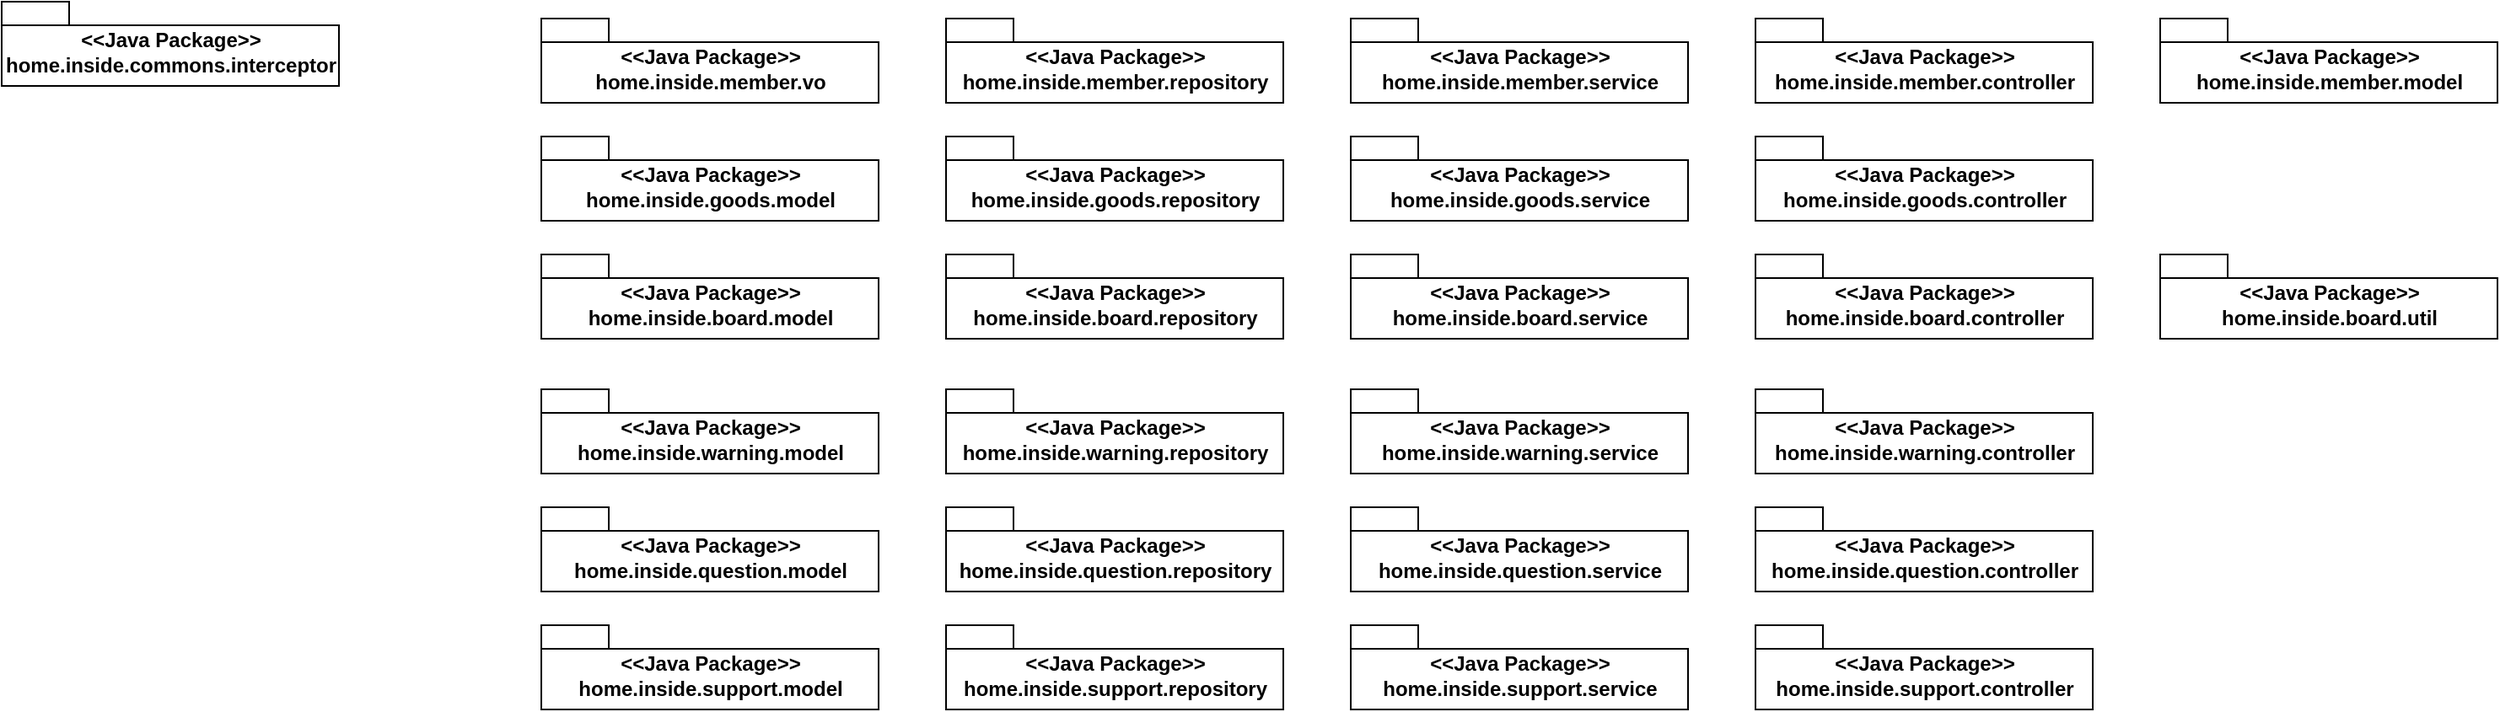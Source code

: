 <mxfile version="15.5.4" type="device"><diagram id="V0X7oxbQTwKgYRZx1wCN" name="Page-1"><mxGraphModel dx="1117" dy="541" grid="1" gridSize="10" guides="1" tooltips="1" connect="1" arrows="1" fold="1" page="1" pageScale="1" pageWidth="827" pageHeight="1169" math="0" shadow="0"><root><mxCell id="0"/><mxCell id="1" parent="0"/><mxCell id="pq9Ere3FRmQSjCW5FywK-1" value="&amp;lt;&amp;lt;Java Package&amp;gt;&amp;gt;&lt;br&gt;home.inside.member.vo" style="shape=folder;fontStyle=1;spacingTop=10;tabWidth=40;tabHeight=14;tabPosition=left;html=1;" vertex="1" parent="1"><mxGeometry x="340" y="40" width="200" height="50" as="geometry"/></mxCell><mxCell id="pq9Ere3FRmQSjCW5FywK-2" value="&amp;lt;&amp;lt;Java Package&amp;gt;&amp;gt;&lt;br&gt;home.inside.member.repository" style="shape=folder;fontStyle=1;spacingTop=10;tabWidth=40;tabHeight=14;tabPosition=left;html=1;" vertex="1" parent="1"><mxGeometry x="580" y="40" width="200" height="50" as="geometry"/></mxCell><mxCell id="pq9Ere3FRmQSjCW5FywK-3" value="&amp;lt;&amp;lt;Java Package&amp;gt;&amp;gt;&lt;br&gt;home.inside.member.service" style="shape=folder;fontStyle=1;spacingTop=10;tabWidth=40;tabHeight=14;tabPosition=left;html=1;" vertex="1" parent="1"><mxGeometry x="820" y="40" width="200" height="50" as="geometry"/></mxCell><mxCell id="pq9Ere3FRmQSjCW5FywK-4" value="&amp;lt;&amp;lt;Java Package&amp;gt;&amp;gt;&lt;br&gt;home.inside.member.controller" style="shape=folder;fontStyle=1;spacingTop=10;tabWidth=40;tabHeight=14;tabPosition=left;html=1;" vertex="1" parent="1"><mxGeometry x="1060" y="40" width="200" height="50" as="geometry"/></mxCell><mxCell id="pq9Ere3FRmQSjCW5FywK-5" value="&amp;lt;&amp;lt;Java Package&amp;gt;&amp;gt;&lt;br&gt;home.inside.goods.model" style="shape=folder;fontStyle=1;spacingTop=10;tabWidth=40;tabHeight=14;tabPosition=left;html=1;" vertex="1" parent="1"><mxGeometry x="340" y="110" width="200" height="50" as="geometry"/></mxCell><mxCell id="pq9Ere3FRmQSjCW5FywK-6" value="&amp;lt;&amp;lt;Java Package&amp;gt;&amp;gt;&lt;br&gt;home.inside.goods.repository" style="shape=folder;fontStyle=1;spacingTop=10;tabWidth=40;tabHeight=14;tabPosition=left;html=1;" vertex="1" parent="1"><mxGeometry x="580" y="110" width="200" height="50" as="geometry"/></mxCell><mxCell id="pq9Ere3FRmQSjCW5FywK-7" value="&amp;lt;&amp;lt;Java Package&amp;gt;&amp;gt;&lt;br&gt;home.inside.goods.service" style="shape=folder;fontStyle=1;spacingTop=10;tabWidth=40;tabHeight=14;tabPosition=left;html=1;" vertex="1" parent="1"><mxGeometry x="820" y="110" width="200" height="50" as="geometry"/></mxCell><mxCell id="pq9Ere3FRmQSjCW5FywK-8" value="&amp;lt;&amp;lt;Java Package&amp;gt;&amp;gt;&lt;br&gt;home.inside.goods.controller" style="shape=folder;fontStyle=1;spacingTop=10;tabWidth=40;tabHeight=14;tabPosition=left;html=1;" vertex="1" parent="1"><mxGeometry x="1060" y="110" width="200" height="50" as="geometry"/></mxCell><mxCell id="pq9Ere3FRmQSjCW5FywK-9" value="&amp;lt;&amp;lt;Java Package&amp;gt;&amp;gt;&lt;br&gt;home.inside.board.model" style="shape=folder;fontStyle=1;spacingTop=10;tabWidth=40;tabHeight=14;tabPosition=left;html=1;" vertex="1" parent="1"><mxGeometry x="340" y="180" width="200" height="50" as="geometry"/></mxCell><mxCell id="pq9Ere3FRmQSjCW5FywK-10" value="&amp;lt;&amp;lt;Java Package&amp;gt;&amp;gt;&lt;br&gt;home.inside.board.repository" style="shape=folder;fontStyle=1;spacingTop=10;tabWidth=40;tabHeight=14;tabPosition=left;html=1;" vertex="1" parent="1"><mxGeometry x="580" y="180" width="200" height="50" as="geometry"/></mxCell><mxCell id="pq9Ere3FRmQSjCW5FywK-11" value="&amp;lt;&amp;lt;Java Package&amp;gt;&amp;gt;&lt;br&gt;home.inside.board.service" style="shape=folder;fontStyle=1;spacingTop=10;tabWidth=40;tabHeight=14;tabPosition=left;html=1;" vertex="1" parent="1"><mxGeometry x="820" y="180" width="200" height="50" as="geometry"/></mxCell><mxCell id="pq9Ere3FRmQSjCW5FywK-12" value="&amp;lt;&amp;lt;Java Package&amp;gt;&amp;gt;&lt;br&gt;home.inside.board.controller" style="shape=folder;fontStyle=1;spacingTop=10;tabWidth=40;tabHeight=14;tabPosition=left;html=1;" vertex="1" parent="1"><mxGeometry x="1060" y="180" width="200" height="50" as="geometry"/></mxCell><mxCell id="pq9Ere3FRmQSjCW5FywK-13" value="&amp;lt;&amp;lt;Java Package&amp;gt;&amp;gt;&lt;br&gt;home.inside.warning.model" style="shape=folder;fontStyle=1;spacingTop=10;tabWidth=40;tabHeight=14;tabPosition=left;html=1;" vertex="1" parent="1"><mxGeometry x="340" y="260" width="200" height="50" as="geometry"/></mxCell><mxCell id="pq9Ere3FRmQSjCW5FywK-14" value="&amp;lt;&amp;lt;Java Package&amp;gt;&amp;gt;&lt;br&gt;home.inside.warning.repository" style="shape=folder;fontStyle=1;spacingTop=10;tabWidth=40;tabHeight=14;tabPosition=left;html=1;" vertex="1" parent="1"><mxGeometry x="580" y="260" width="200" height="50" as="geometry"/></mxCell><mxCell id="pq9Ere3FRmQSjCW5FywK-15" value="&amp;lt;&amp;lt;Java Package&amp;gt;&amp;gt;&lt;br&gt;home.inside.warning.service" style="shape=folder;fontStyle=1;spacingTop=10;tabWidth=40;tabHeight=14;tabPosition=left;html=1;" vertex="1" parent="1"><mxGeometry x="820" y="260" width="200" height="50" as="geometry"/></mxCell><mxCell id="pq9Ere3FRmQSjCW5FywK-16" value="&amp;lt;&amp;lt;Java Package&amp;gt;&amp;gt;&lt;br&gt;home.inside.warning.controller" style="shape=folder;fontStyle=1;spacingTop=10;tabWidth=40;tabHeight=14;tabPosition=left;html=1;" vertex="1" parent="1"><mxGeometry x="1060" y="260" width="200" height="50" as="geometry"/></mxCell><mxCell id="pq9Ere3FRmQSjCW5FywK-17" value="&amp;lt;&amp;lt;Java Package&amp;gt;&amp;gt;&lt;br&gt;home.inside.question.model" style="shape=folder;fontStyle=1;spacingTop=10;tabWidth=40;tabHeight=14;tabPosition=left;html=1;" vertex="1" parent="1"><mxGeometry x="340" y="330" width="200" height="50" as="geometry"/></mxCell><mxCell id="pq9Ere3FRmQSjCW5FywK-18" value="&amp;lt;&amp;lt;Java Package&amp;gt;&amp;gt;&lt;br&gt;home.inside.question.repository" style="shape=folder;fontStyle=1;spacingTop=10;tabWidth=40;tabHeight=14;tabPosition=left;html=1;" vertex="1" parent="1"><mxGeometry x="580" y="330" width="200" height="50" as="geometry"/></mxCell><mxCell id="pq9Ere3FRmQSjCW5FywK-19" value="&amp;lt;&amp;lt;Java Package&amp;gt;&amp;gt;&lt;br&gt;home.inside.question.service" style="shape=folder;fontStyle=1;spacingTop=10;tabWidth=40;tabHeight=14;tabPosition=left;html=1;" vertex="1" parent="1"><mxGeometry x="820" y="330" width="200" height="50" as="geometry"/></mxCell><mxCell id="pq9Ere3FRmQSjCW5FywK-20" value="&amp;lt;&amp;lt;Java Package&amp;gt;&amp;gt;&lt;br&gt;home.inside.question.controller" style="shape=folder;fontStyle=1;spacingTop=10;tabWidth=40;tabHeight=14;tabPosition=left;html=1;" vertex="1" parent="1"><mxGeometry x="1060" y="330" width="200" height="50" as="geometry"/></mxCell><mxCell id="pq9Ere3FRmQSjCW5FywK-21" value="&amp;lt;&amp;lt;Java Package&amp;gt;&amp;gt;&lt;br&gt;home.inside.support.model" style="shape=folder;fontStyle=1;spacingTop=10;tabWidth=40;tabHeight=14;tabPosition=left;html=1;" vertex="1" parent="1"><mxGeometry x="340" y="400" width="200" height="50" as="geometry"/></mxCell><mxCell id="pq9Ere3FRmQSjCW5FywK-22" value="&amp;lt;&amp;lt;Java Package&amp;gt;&amp;gt;&lt;br&gt;home.inside.support.repository" style="shape=folder;fontStyle=1;spacingTop=10;tabWidth=40;tabHeight=14;tabPosition=left;html=1;" vertex="1" parent="1"><mxGeometry x="580" y="400" width="200" height="50" as="geometry"/></mxCell><mxCell id="pq9Ere3FRmQSjCW5FywK-23" value="&amp;lt;&amp;lt;Java Package&amp;gt;&amp;gt;&lt;br&gt;home.inside.support.service" style="shape=folder;fontStyle=1;spacingTop=10;tabWidth=40;tabHeight=14;tabPosition=left;html=1;" vertex="1" parent="1"><mxGeometry x="820" y="400" width="200" height="50" as="geometry"/></mxCell><mxCell id="pq9Ere3FRmQSjCW5FywK-24" value="&amp;lt;&amp;lt;Java Package&amp;gt;&amp;gt;&lt;br&gt;home.inside.support.controller" style="shape=folder;fontStyle=1;spacingTop=10;tabWidth=40;tabHeight=14;tabPosition=left;html=1;" vertex="1" parent="1"><mxGeometry x="1060" y="400" width="200" height="50" as="geometry"/></mxCell><mxCell id="pq9Ere3FRmQSjCW5FywK-25" value="&amp;lt;&amp;lt;Java Package&amp;gt;&amp;gt;&lt;br&gt;home.inside.board.util" style="shape=folder;fontStyle=1;spacingTop=10;tabWidth=40;tabHeight=14;tabPosition=left;html=1;" vertex="1" parent="1"><mxGeometry x="1300" y="180" width="200" height="50" as="geometry"/></mxCell><mxCell id="pq9Ere3FRmQSjCW5FywK-26" value="&amp;lt;&amp;lt;Java Package&amp;gt;&amp;gt;&lt;br&gt;home.inside.member.model" style="shape=folder;fontStyle=1;spacingTop=10;tabWidth=40;tabHeight=14;tabPosition=left;html=1;" vertex="1" parent="1"><mxGeometry x="1300" y="40" width="200" height="50" as="geometry"/></mxCell><mxCell id="pq9Ere3FRmQSjCW5FywK-27" value="&amp;lt;&amp;lt;Java Package&amp;gt;&amp;gt;&lt;br&gt;home.inside.commons.interceptor" style="shape=folder;fontStyle=1;spacingTop=10;tabWidth=40;tabHeight=14;tabPosition=left;html=1;" vertex="1" parent="1"><mxGeometry x="20" y="30" width="200" height="50" as="geometry"/></mxCell></root></mxGraphModel></diagram></mxfile>